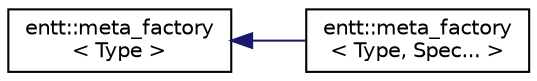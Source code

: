 digraph "Graphical Class Hierarchy"
{
 // LATEX_PDF_SIZE
  edge [fontname="Helvetica",fontsize="10",labelfontname="Helvetica",labelfontsize="10"];
  node [fontname="Helvetica",fontsize="10",shape=record];
  rankdir="LR";
  Node0 [label="entt::meta_factory\l\< Type \>",height=0.2,width=0.4,color="black", fillcolor="white", style="filled",URL="$structentt_1_1meta__factory_3_01Type_01_4.html",tooltip="Basic meta factory to be used for reflection purposes."];
  Node0 -> Node1 [dir="back",color="midnightblue",fontsize="10",style="solid",fontname="Helvetica"];
  Node1 [label="entt::meta_factory\l\< Type, Spec... \>",height=0.2,width=0.4,color="black", fillcolor="white", style="filled",URL="$structentt_1_1meta__factory_3_01Type_00_01Spec_8_8_8_01_4.html",tooltip="Extended meta factory to be used for reflection purposes."];
}
